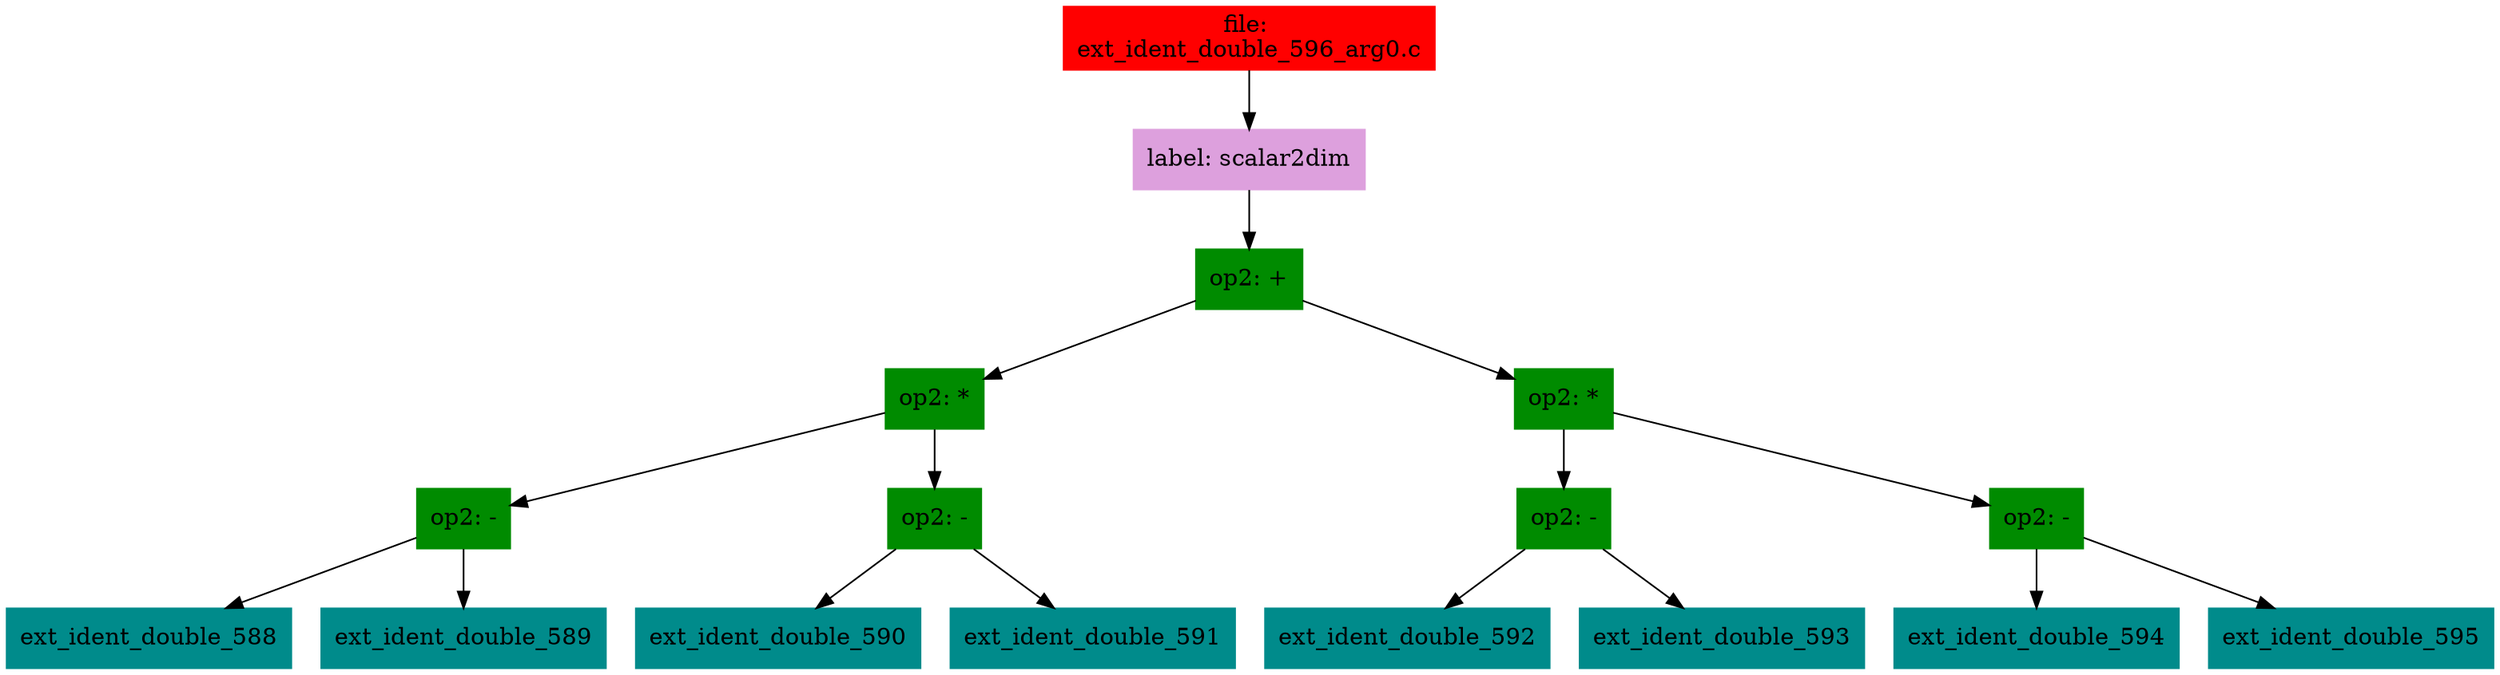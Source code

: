 digraph G {
node [shape=box]

0 [label="file: 
ext_ident_double_596_arg0.c",color=red, style=filled]
1 [label="label: scalar2dim",color=plum, style=filled]
0 -> 1
2 [label="op2: +",color=green4, style=filled]
1 -> 2
3 [label="op2: *",color=green4, style=filled]
2 -> 3
4 [label="op2: -",color=green4, style=filled]
3 -> 4
5 [label="ext_ident_double_588",color=cyan4, style=filled]
4 -> 5
12 [label="ext_ident_double_589",color=cyan4, style=filled]
4 -> 12
19 [label="op2: -",color=green4, style=filled]
3 -> 19
20 [label="ext_ident_double_590",color=cyan4, style=filled]
19 -> 20
27 [label="ext_ident_double_591",color=cyan4, style=filled]
19 -> 27
34 [label="op2: *",color=green4, style=filled]
2 -> 34
35 [label="op2: -",color=green4, style=filled]
34 -> 35
36 [label="ext_ident_double_592",color=cyan4, style=filled]
35 -> 36
43 [label="ext_ident_double_593",color=cyan4, style=filled]
35 -> 43
50 [label="op2: -",color=green4, style=filled]
34 -> 50
51 [label="ext_ident_double_594",color=cyan4, style=filled]
50 -> 51
58 [label="ext_ident_double_595",color=cyan4, style=filled]
50 -> 58


}

